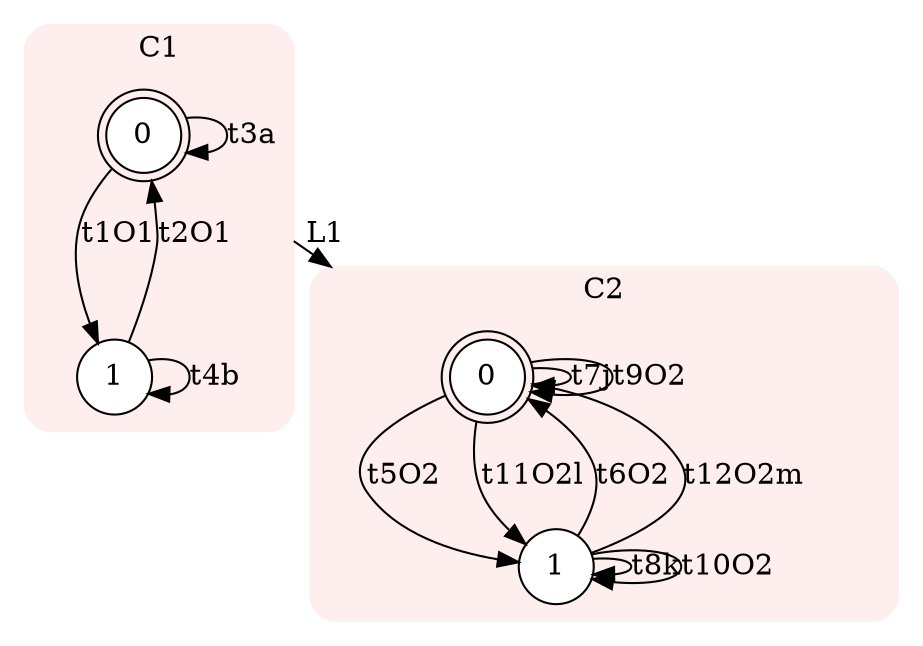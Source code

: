 digraph "input/s2" {
node [style=filled fillcolor=white] compound=true
subgraph cluster0 {
style="rounded,filled" label="C1" color="#FFEEEE"node [shape=doublecircle]; C0s0 [label=0];
node [shape=circle];
C0s1 [label=1]; 
C0s0 -> C0s1 [label="t1O1"];
C0s1 -> C0s0 [label="t2O1"];
C0s0 -> C0s0 [label="t3a"];
C0s1 -> C0s1 [label="t4b"];
}
subgraph cluster1 {
style="rounded,filled" label="C2" color="#FFEEEE"node [shape=doublecircle]; C1s0 [label=0];
node [shape=circle];
C1s1 [label=1]; 
C1s0 -> C1s1 [label="t5O2"];
C1s1 -> C1s0 [label="t6O2"];
C1s0 -> C1s0 [label="t7j"];
C1s1 -> C1s1 [label="t8k"];
C1s0 -> C1s0 [label="t9O2"];
C1s1 -> C1s1 [label="t10O2"];
C1s0 -> C1s1 [label="t11O2l"];
C1s1 -> C1s0 [label="t12O2m"];
}
C0s0 -> C1s0 [ltail=cluster0 lhead=cluster1 label="L1"];
}
